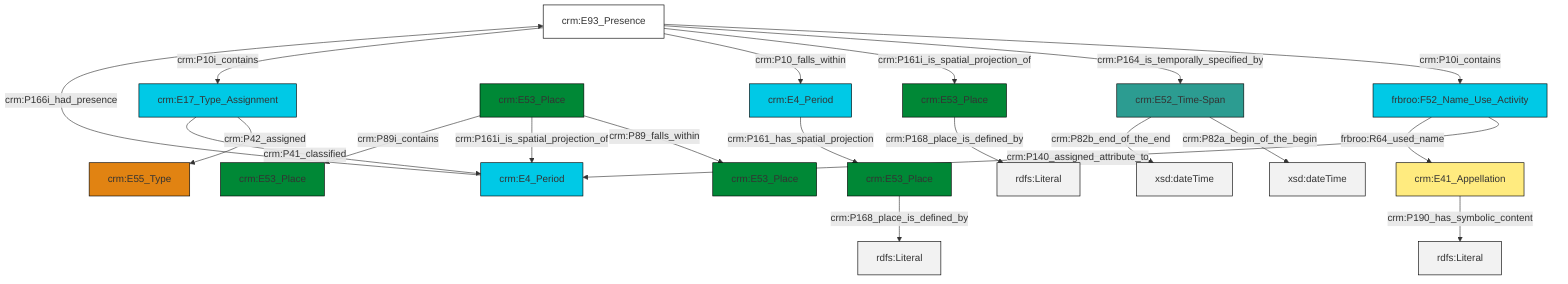 graph TD
classDef Literal fill:#f2f2f2,stroke:#000000;
classDef CRM_Entity fill:#FFFFFF,stroke:#000000;
classDef Temporal_Entity fill:#00C9E6, stroke:#000000;
classDef Type fill:#E18312, stroke:#000000;
classDef Time-Span fill:#2C9C91, stroke:#000000;
classDef Appellation fill:#FFEB7F, stroke:#000000;
classDef Place fill:#008836, stroke:#000000;
classDef Persistent_Item fill:#B266B2, stroke:#000000;
classDef Conceptual_Object fill:#FFD700, stroke:#000000;
classDef Physical_Thing fill:#D2B48C, stroke:#000000;
classDef Actor fill:#f58aad, stroke:#000000;
classDef PC_Classes fill:#4ce600, stroke:#000000;
classDef Multi fill:#cccccc,stroke:#000000;

0["crm:E53_Place"]:::Place -->|crm:P168_place_is_defined_by| 1[rdfs:Literal]:::Literal
2["crm:E52_Time-Span"]:::Time-Span -->|crm:P82a_begin_of_the_begin| 3[xsd:dateTime]:::Literal
4["crm:E93_Presence"]:::CRM_Entity -->|crm:P10i_contains| 5["frbroo:F52_Name_Use_Activity"]:::Temporal_Entity
8["crm:E41_Appellation"]:::Appellation -->|crm:P190_has_symbolic_content| 9[rdfs:Literal]:::Literal
4["crm:E93_Presence"]:::CRM_Entity -->|crm:P164_is_temporally_specified_by| 2["crm:E52_Time-Span"]:::Time-Span
10["crm:E53_Place"]:::Place -->|crm:P89_falls_within| 12["crm:E53_Place"]:::Place
17["crm:E53_Place"]:::Place -->|crm:P168_place_is_defined_by| 18[rdfs:Literal]:::Literal
13["crm:E17_Type_Assignment"]:::Temporal_Entity -->|crm:P42_assigned| 15["crm:E55_Type"]:::Type
4["crm:E93_Presence"]:::CRM_Entity -->|crm:P161i_is_spatial_projection_of| 17["crm:E53_Place"]:::Place
13["crm:E17_Type_Assignment"]:::Temporal_Entity -->|crm:P41_classified| 23["crm:E4_Period"]:::Temporal_Entity
25["crm:E4_Period"]:::Temporal_Entity -->|crm:P161_has_spatial_projection| 0["crm:E53_Place"]:::Place
10["crm:E53_Place"]:::Place -->|crm:P161i_is_spatial_projection_of| 23["crm:E4_Period"]:::Temporal_Entity
4["crm:E93_Presence"]:::CRM_Entity -->|crm:P10_falls_within| 25["crm:E4_Period"]:::Temporal_Entity
5["frbroo:F52_Name_Use_Activity"]:::Temporal_Entity -->|crm:P140_assigned_attribute_to| 23["crm:E4_Period"]:::Temporal_Entity
2["crm:E52_Time-Span"]:::Time-Span -->|crm:P82b_end_of_the_end| 27[xsd:dateTime]:::Literal
4["crm:E93_Presence"]:::CRM_Entity -->|crm:P10i_contains| 13["crm:E17_Type_Assignment"]:::Temporal_Entity
10["crm:E53_Place"]:::Place -->|crm:P89i_contains| 19["crm:E53_Place"]:::Place
23["crm:E4_Period"]:::Temporal_Entity -->|crm:P166i_had_presence| 4["crm:E93_Presence"]:::CRM_Entity
5["frbroo:F52_Name_Use_Activity"]:::Temporal_Entity -->|frbroo:R64_used_name| 8["crm:E41_Appellation"]:::Appellation